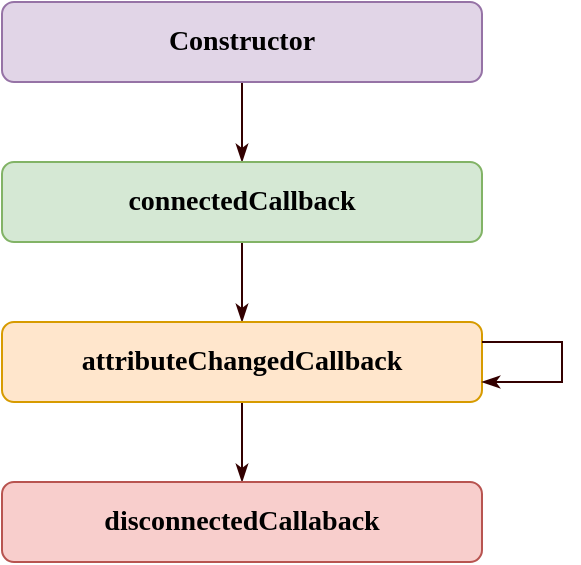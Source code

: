 <mxfile version="10.5.3" type="device"><diagram id="XgZKK6y1rq9bSUH6jkQa" name="Page-1"><mxGraphModel dx="689" dy="646" grid="1" gridSize="10" guides="1" tooltips="1" connect="1" arrows="1" fold="1" page="1" pageScale="1" pageWidth="827" pageHeight="1169" math="0" shadow="0"><root><mxCell id="0"/><mxCell id="1" parent="0"/><mxCell id="g4m2SNYCTHpkAzXmh50J-3" style="edgeStyle=orthogonalEdgeStyle;rounded=0;orthogonalLoop=1;jettySize=auto;html=1;exitX=0.5;exitY=1;exitDx=0;exitDy=0;entryX=0.5;entryY=0;entryDx=0;entryDy=0;fontSize=14;endArrow=classicThin;endFill=1;fillColor=#d5e8d4;strokeColor=#330000;" edge="1" parent="1" source="g4m2SNYCTHpkAzXmh50J-1" target="g4m2SNYCTHpkAzXmh50J-2"><mxGeometry relative="1" as="geometry"/></mxCell><mxCell id="g4m2SNYCTHpkAzXmh50J-1" value="Constructor" style="rounded=1;whiteSpace=wrap;html=1;fillColor=#e1d5e7;strokeColor=#9673a6;fontSize=14;fontStyle=1;fontFamily=Fira Code;" vertex="1" parent="1"><mxGeometry x="80" y="80" width="240" height="40" as="geometry"/></mxCell><mxCell id="g4m2SNYCTHpkAzXmh50J-5" style="edgeStyle=orthogonalEdgeStyle;rounded=0;orthogonalLoop=1;jettySize=auto;html=1;exitX=0.5;exitY=1;exitDx=0;exitDy=0;entryX=0.5;entryY=0;entryDx=0;entryDy=0;endArrow=classicThin;endFill=1;strokeColor=#330000;fontSize=14;" edge="1" parent="1" source="g4m2SNYCTHpkAzXmh50J-2" target="g4m2SNYCTHpkAzXmh50J-4"><mxGeometry relative="1" as="geometry"/></mxCell><mxCell id="g4m2SNYCTHpkAzXmh50J-2" value="connectedCallback" style="rounded=1;whiteSpace=wrap;html=1;fillColor=#d5e8d4;strokeColor=#82b366;fontSize=14;fontStyle=1;fontFamily=Fira Code;" vertex="1" parent="1"><mxGeometry x="80" y="160" width="240" height="40" as="geometry"/></mxCell><mxCell id="g4m2SNYCTHpkAzXmh50J-7" style="edgeStyle=orthogonalEdgeStyle;rounded=0;orthogonalLoop=1;jettySize=auto;html=1;exitX=0.5;exitY=1;exitDx=0;exitDy=0;entryX=0.5;entryY=0;entryDx=0;entryDy=0;endArrow=classicThin;endFill=1;strokeColor=#330000;fontSize=14;" edge="1" parent="1" source="g4m2SNYCTHpkAzXmh50J-4" target="g4m2SNYCTHpkAzXmh50J-6"><mxGeometry relative="1" as="geometry"/></mxCell><mxCell id="g4m2SNYCTHpkAzXmh50J-4" value="attributeChangedCallback" style="rounded=1;whiteSpace=wrap;html=1;fillColor=#ffe6cc;strokeColor=#d79b00;fontSize=14;fontStyle=1;fontFamily=Fira Code;" vertex="1" parent="1"><mxGeometry x="80" y="240" width="240" height="40" as="geometry"/></mxCell><mxCell id="g4m2SNYCTHpkAzXmh50J-6" value="disconnectedCallaback" style="rounded=1;whiteSpace=wrap;html=1;fillColor=#f8cecc;strokeColor=#b85450;fontSize=14;fontStyle=1;fontFamily=Fira Code;" vertex="1" parent="1"><mxGeometry x="80" y="320" width="240" height="40" as="geometry"/></mxCell><mxCell id="g4m2SNYCTHpkAzXmh50J-8" style="edgeStyle=orthogonalEdgeStyle;rounded=0;orthogonalLoop=1;jettySize=auto;html=1;exitX=1;exitY=0.25;exitDx=0;exitDy=0;entryX=1;entryY=0.75;entryDx=0;entryDy=0;endArrow=classicThin;endFill=1;strokeColor=#330000;fontSize=14;" edge="1" parent="1" source="g4m2SNYCTHpkAzXmh50J-4" target="g4m2SNYCTHpkAzXmh50J-4"><mxGeometry relative="1" as="geometry"><Array as="points"><mxPoint x="360" y="250"/><mxPoint x="360" y="270"/></Array></mxGeometry></mxCell></root></mxGraphModel></diagram></mxfile>